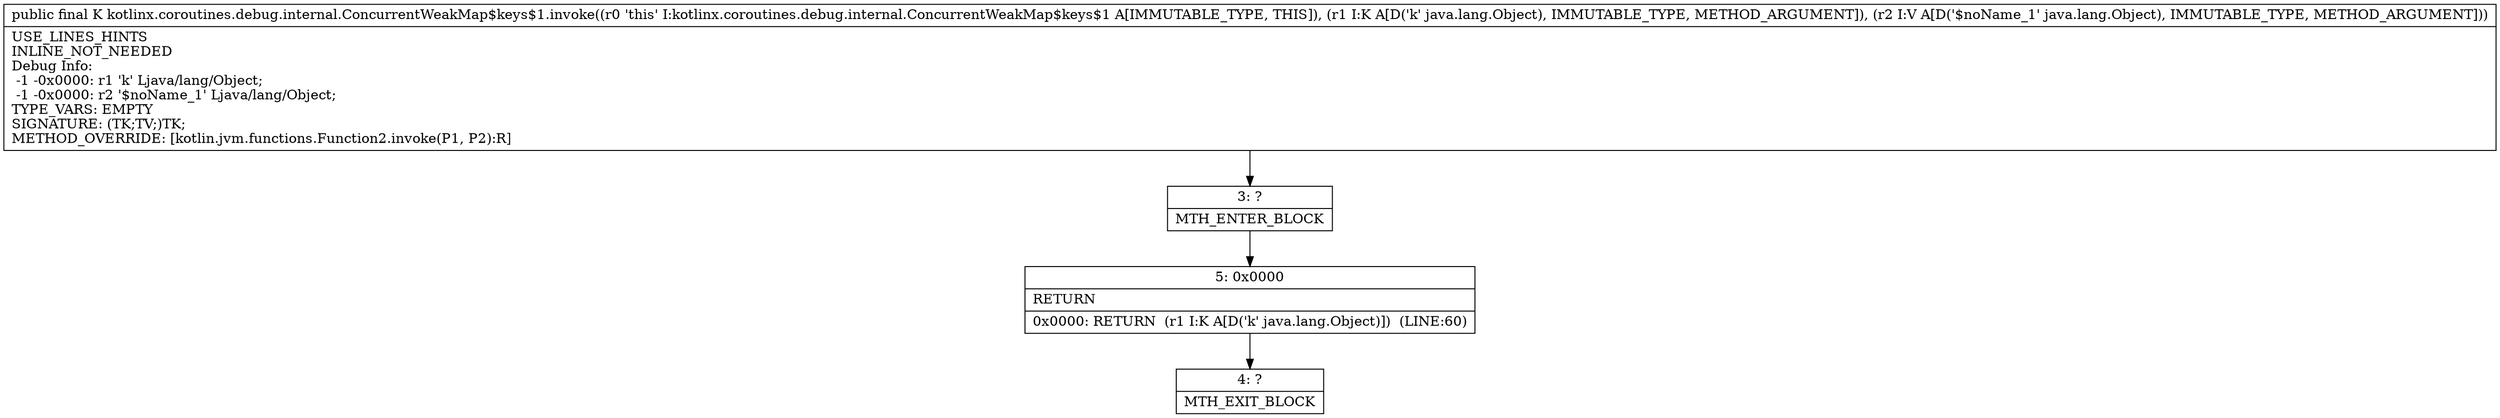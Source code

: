 digraph "CFG forkotlinx.coroutines.debug.internal.ConcurrentWeakMap$keys$1.invoke(Ljava\/lang\/Object;Ljava\/lang\/Object;)Ljava\/lang\/Object;" {
Node_3 [shape=record,label="{3\:\ ?|MTH_ENTER_BLOCK\l}"];
Node_5 [shape=record,label="{5\:\ 0x0000|RETURN\l|0x0000: RETURN  (r1 I:K A[D('k' java.lang.Object)])  (LINE:60)\l}"];
Node_4 [shape=record,label="{4\:\ ?|MTH_EXIT_BLOCK\l}"];
MethodNode[shape=record,label="{public final K kotlinx.coroutines.debug.internal.ConcurrentWeakMap$keys$1.invoke((r0 'this' I:kotlinx.coroutines.debug.internal.ConcurrentWeakMap$keys$1 A[IMMUTABLE_TYPE, THIS]), (r1 I:K A[D('k' java.lang.Object), IMMUTABLE_TYPE, METHOD_ARGUMENT]), (r2 I:V A[D('$noName_1' java.lang.Object), IMMUTABLE_TYPE, METHOD_ARGUMENT]))  | USE_LINES_HINTS\lINLINE_NOT_NEEDED\lDebug Info:\l  \-1 \-0x0000: r1 'k' Ljava\/lang\/Object;\l  \-1 \-0x0000: r2 '$noName_1' Ljava\/lang\/Object;\lTYPE_VARS: EMPTY\lSIGNATURE: (TK;TV;)TK;\lMETHOD_OVERRIDE: [kotlin.jvm.functions.Function2.invoke(P1, P2):R]\l}"];
MethodNode -> Node_3;Node_3 -> Node_5;
Node_5 -> Node_4;
}

